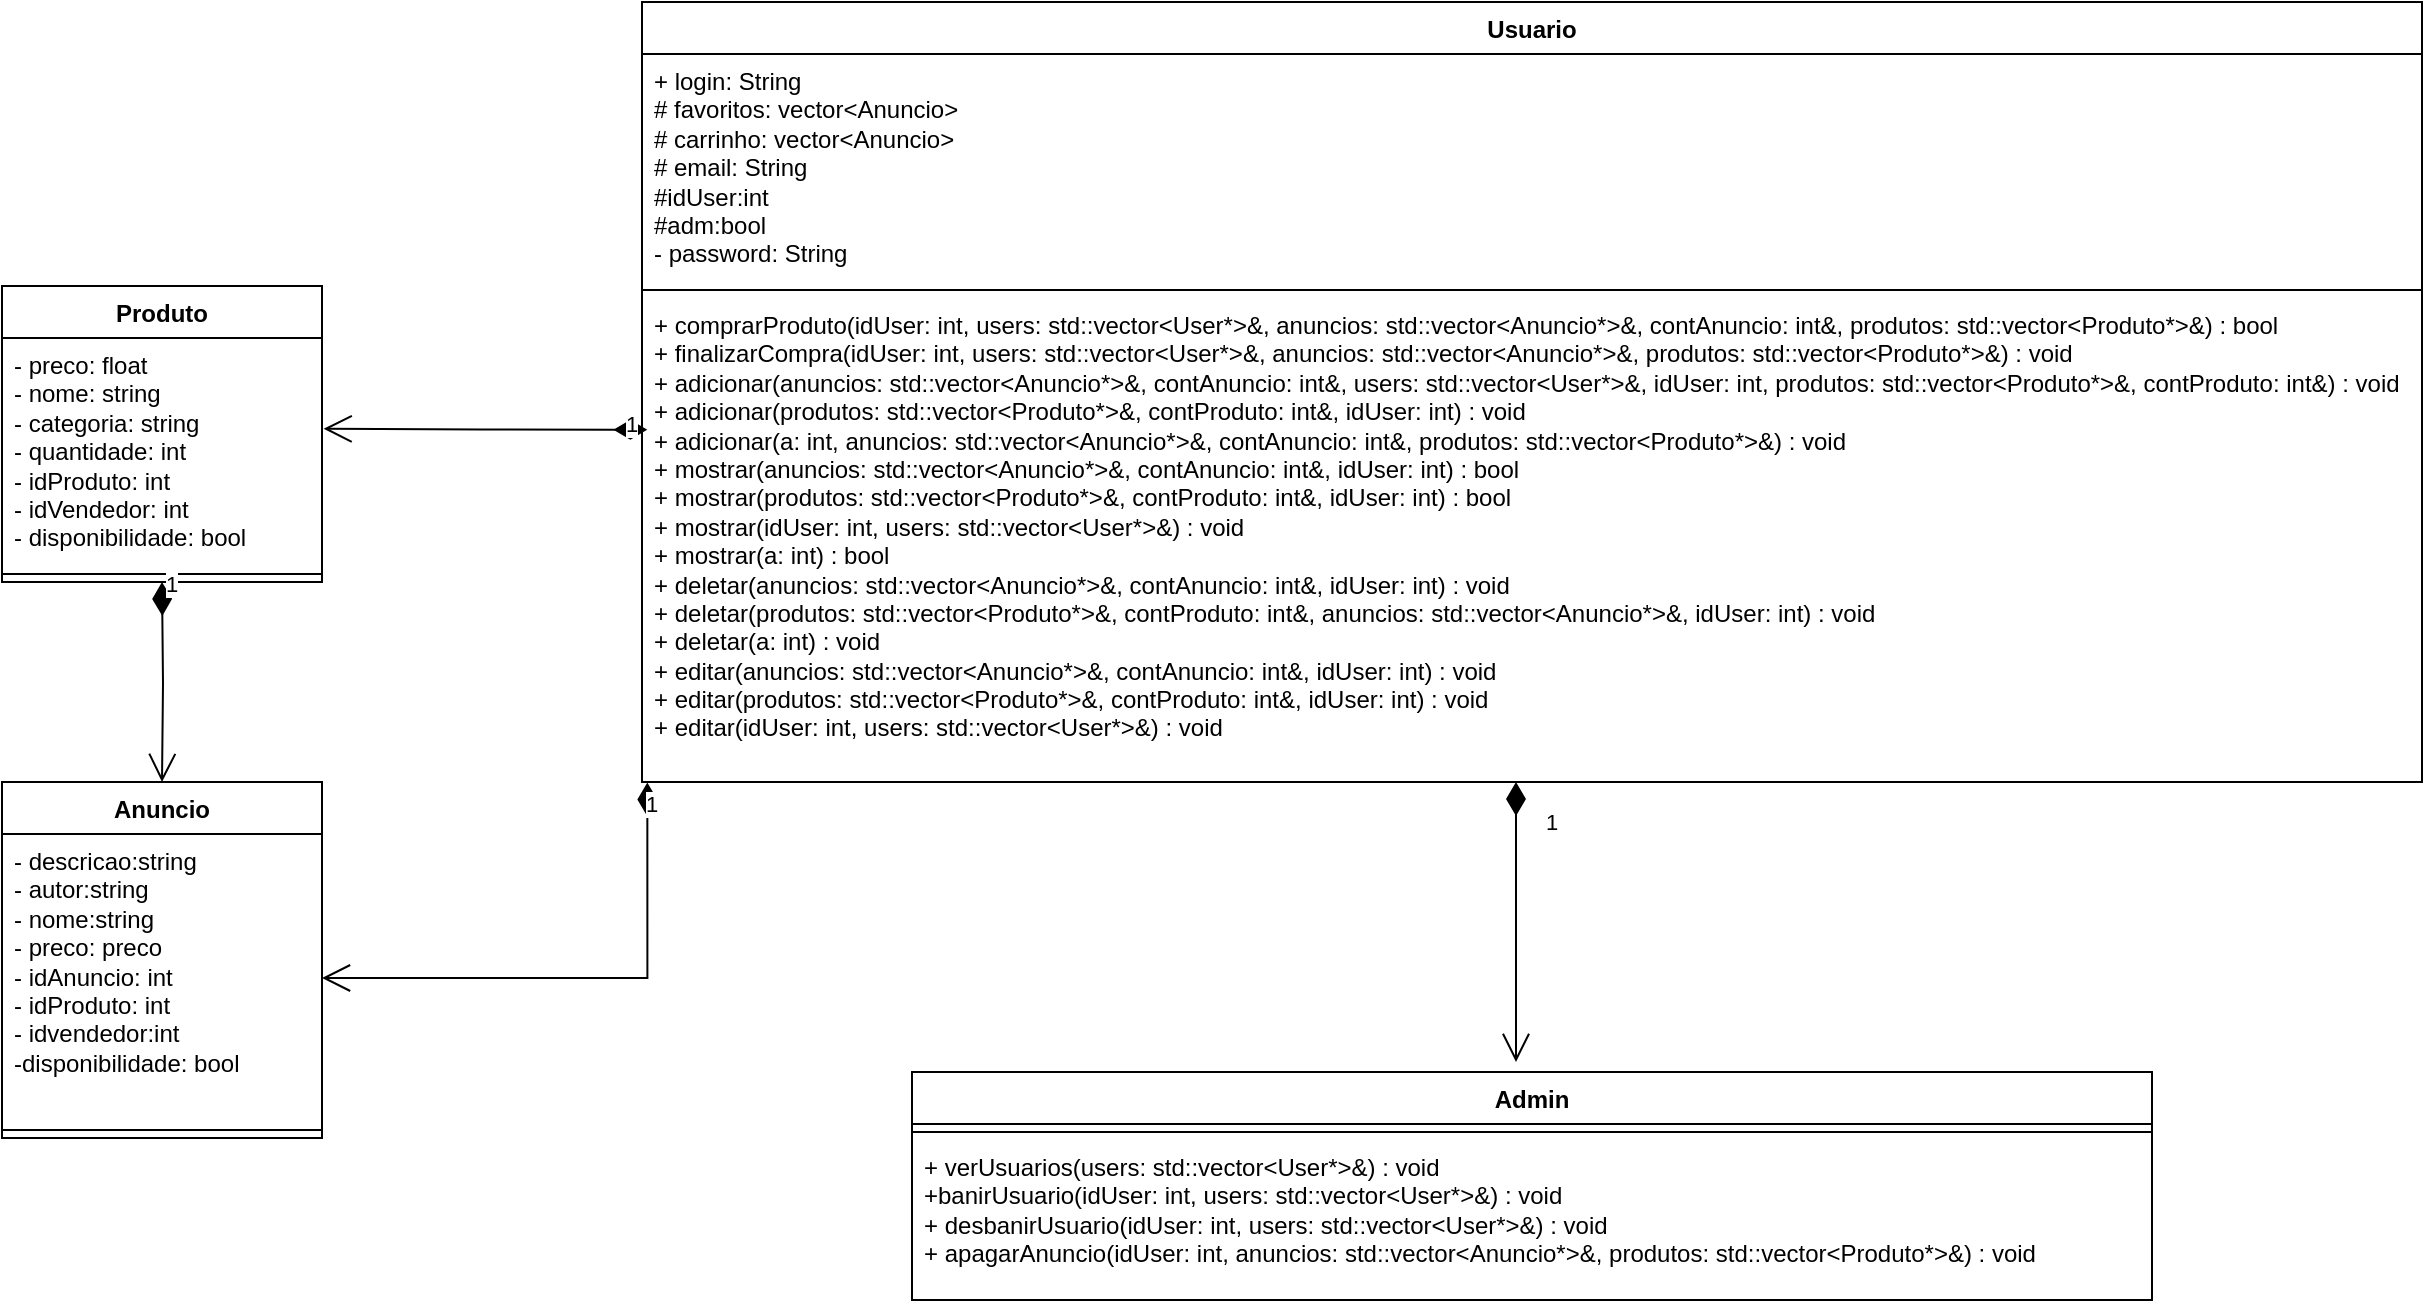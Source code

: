 <mxfile version="24.6.4" type="device">
  <diagram name="Página-1" id="4UtpIA5pA-jc6MiJ78ef">
    <mxGraphModel dx="926" dy="484" grid="1" gridSize="10" guides="1" tooltips="1" connect="1" arrows="1" fold="1" page="1" pageScale="1" pageWidth="827" pageHeight="1169" math="0" shadow="0">
      <root>
        <mxCell id="0" />
        <mxCell id="1" parent="0" />
        <mxCell id="GBDCZMwrN2OEnTVYeTNW-12" value="Usuario" style="swimlane;fontStyle=1;align=center;verticalAlign=top;childLayout=stackLayout;horizontal=1;startSize=26;horizontalStack=0;resizeParent=1;resizeParentMax=0;resizeLast=0;collapsible=1;marginBottom=0;whiteSpace=wrap;html=1;" parent="1" vertex="1">
          <mxGeometry x="390" y="50" width="890" height="390" as="geometry" />
        </mxCell>
        <mxCell id="GBDCZMwrN2OEnTVYeTNW-13" value="&lt;div&gt;&lt;div&gt;+ login: String&lt;br&gt;&lt;/div&gt;&lt;div&gt;# favoritos: vector&amp;lt;Anuncio&amp;gt;&lt;/div&gt;&lt;div&gt;# carrinho: vector&amp;lt;Anuncio&amp;gt;&lt;/div&gt;&lt;/div&gt;&lt;div&gt;# email: String&lt;/div&gt;&lt;div&gt;#idUser:int&lt;/div&gt;&lt;div&gt;#adm:bool&lt;/div&gt;&lt;div&gt;- password: String&lt;br&gt;&lt;/div&gt;" style="text;strokeColor=none;fillColor=none;align=left;verticalAlign=top;spacingLeft=4;spacingRight=4;overflow=hidden;rotatable=0;points=[[0,0.5],[1,0.5]];portConstraint=eastwest;whiteSpace=wrap;html=1;" parent="GBDCZMwrN2OEnTVYeTNW-12" vertex="1">
          <mxGeometry y="26" width="890" height="114" as="geometry" />
        </mxCell>
        <mxCell id="GBDCZMwrN2OEnTVYeTNW-14" value="" style="line;strokeWidth=1;fillColor=none;align=left;verticalAlign=middle;spacingTop=-1;spacingLeft=3;spacingRight=3;rotatable=0;labelPosition=right;points=[];portConstraint=eastwest;strokeColor=inherit;" parent="GBDCZMwrN2OEnTVYeTNW-12" vertex="1">
          <mxGeometry y="140" width="890" height="8" as="geometry" />
        </mxCell>
        <mxCell id="GBDCZMwrN2OEnTVYeTNW-15" value="+ comprarProduto(idUser: int, users: std::vector&amp;lt;User*&amp;gt;&amp;amp;, anuncios: std::vector&amp;lt;Anuncio*&amp;gt;&amp;amp;, contAnuncio: int&amp;amp;, produtos: std::vector&amp;lt;Produto*&amp;gt;&amp;amp;) : bool&amp;nbsp;&lt;br&gt;+ finalizarCompra(idUser: int, users: std::vector&amp;lt;User*&amp;gt;&amp;amp;, anuncios: std::vector&amp;lt;Anuncio*&amp;gt;&amp;amp;, produtos: std::vector&amp;lt;Produto*&amp;gt;&amp;amp;) : void&amp;nbsp;&lt;br&gt;+ adicionar(anuncios: std::vector&amp;lt;Anuncio*&amp;gt;&amp;amp;, contAnuncio: int&amp;amp;, users: std::vector&amp;lt;User*&amp;gt;&amp;amp;, idUser: int, produtos: std::vector&amp;lt;Produto*&amp;gt;&amp;amp;, contProduto: int&amp;amp;) : void&amp;nbsp;&lt;br&gt;+ adicionar(produtos: std::vector&amp;lt;Produto*&amp;gt;&amp;amp;, contProduto: int&amp;amp;, idUser: int) : void&amp;nbsp;&lt;br&gt;+ adicionar(a: int, anuncios: std::vector&amp;lt;Anuncio*&amp;gt;&amp;amp;, contAnuncio: int&amp;amp;, produtos: std::vector&amp;lt;Produto*&amp;gt;&amp;amp;) : void&amp;nbsp;&lt;br&gt;+ mostrar(anuncios: std::vector&amp;lt;Anuncio*&amp;gt;&amp;amp;, contAnuncio: int&amp;amp;, idUser: int) : bool&amp;nbsp;&lt;br&gt;+ mostrar(produtos: std::vector&amp;lt;Produto*&amp;gt;&amp;amp;, contProduto: int&amp;amp;, idUser: int) : bool&amp;nbsp;&lt;br&gt;+ mostrar(idUser: int, users: std::vector&amp;lt;User*&amp;gt;&amp;amp;) : void&amp;nbsp;&lt;br&gt;+ mostrar(a: int) : bool&amp;nbsp;&lt;br&gt;+ deletar(anuncios: std::vector&amp;lt;Anuncio*&amp;gt;&amp;amp;, contAnuncio: int&amp;amp;, idUser: int) : void&amp;nbsp;&lt;br&gt;+ deletar(produtos: std::vector&amp;lt;Produto*&amp;gt;&amp;amp;, contProduto: int&amp;amp;, anuncios: std::vector&amp;lt;Anuncio*&amp;gt;&amp;amp;, idUser: int) : void&amp;nbsp;&lt;br&gt;+ deletar(a: int) : void&amp;nbsp;&lt;br&gt;+ editar(anuncios: std::vector&amp;lt;Anuncio*&amp;gt;&amp;amp;, contAnuncio: int&amp;amp;, idUser: int) : void&amp;nbsp;&lt;br&gt;+ editar(produtos: std::vector&amp;lt;Produto*&amp;gt;&amp;amp;, contProduto: int&amp;amp;, idUser: int) : void&amp;nbsp;&lt;br&gt;+ editar(idUser: int, users: std::vector&amp;lt;User*&amp;gt;&amp;amp;) : void&amp;nbsp;" style="text;strokeColor=none;fillColor=none;align=left;verticalAlign=top;spacingLeft=4;spacingRight=4;overflow=hidden;rotatable=0;points=[[0,0.5],[1,0.5]];portConstraint=eastwest;whiteSpace=wrap;html=1;" parent="GBDCZMwrN2OEnTVYeTNW-12" vertex="1">
          <mxGeometry y="148" width="890" height="242" as="geometry" />
        </mxCell>
        <mxCell id="VvSZPGDxIsRxTQjycEGm-1" value="Anuncio" style="swimlane;fontStyle=1;align=center;verticalAlign=top;childLayout=stackLayout;horizontal=1;startSize=26;horizontalStack=0;resizeParent=1;resizeParentMax=0;resizeLast=0;collapsible=1;marginBottom=0;whiteSpace=wrap;html=1;" parent="1" vertex="1">
          <mxGeometry x="70" y="440" width="160" height="178" as="geometry" />
        </mxCell>
        <mxCell id="VvSZPGDxIsRxTQjycEGm-2" value="- descricao:string&lt;div&gt;- autor:string&lt;/div&gt;&lt;div&gt;- nome:string&lt;/div&gt;&lt;div&gt;- preco: preco&lt;/div&gt;&lt;div&gt;- idAnuncio: int&lt;/div&gt;&lt;div&gt;- idProduto: int&lt;/div&gt;&lt;div&gt;- idvendedor:int&lt;/div&gt;&lt;div&gt;-disponibilidade: bool&lt;/div&gt;" style="text;strokeColor=none;fillColor=none;align=left;verticalAlign=top;spacingLeft=4;spacingRight=4;overflow=hidden;rotatable=0;points=[[0,0.5],[1,0.5]];portConstraint=eastwest;whiteSpace=wrap;html=1;" parent="VvSZPGDxIsRxTQjycEGm-1" vertex="1">
          <mxGeometry y="26" width="160" height="144" as="geometry" />
        </mxCell>
        <mxCell id="VvSZPGDxIsRxTQjycEGm-3" value="" style="line;strokeWidth=1;fillColor=none;align=left;verticalAlign=middle;spacingTop=-1;spacingLeft=3;spacingRight=3;rotatable=0;labelPosition=right;points=[];portConstraint=eastwest;strokeColor=inherit;" parent="VvSZPGDxIsRxTQjycEGm-1" vertex="1">
          <mxGeometry y="170" width="160" height="8" as="geometry" />
        </mxCell>
        <mxCell id="VvSZPGDxIsRxTQjycEGm-5" value="Produto" style="swimlane;fontStyle=1;align=center;verticalAlign=top;childLayout=stackLayout;horizontal=1;startSize=26;horizontalStack=0;resizeParent=1;resizeParentMax=0;resizeLast=0;collapsible=1;marginBottom=0;whiteSpace=wrap;html=1;" parent="1" vertex="1">
          <mxGeometry x="70" y="192" width="160" height="148" as="geometry" />
        </mxCell>
        <mxCell id="VvSZPGDxIsRxTQjycEGm-6" value="- preco: float&lt;div&gt;- nome: string&lt;/div&gt;&lt;div&gt;- categoria: string&lt;/div&gt;&lt;div&gt;- quantidade: int&lt;/div&gt;&lt;div&gt;- idProduto: int&lt;/div&gt;&lt;div&gt;- idVendedor: int&lt;/div&gt;&lt;div&gt;- disponibilidade: bool&lt;/div&gt;" style="text;strokeColor=none;fillColor=none;align=left;verticalAlign=top;spacingLeft=4;spacingRight=4;overflow=hidden;rotatable=0;points=[[0,0.5],[1,0.5]];portConstraint=eastwest;whiteSpace=wrap;html=1;" parent="VvSZPGDxIsRxTQjycEGm-5" vertex="1">
          <mxGeometry y="26" width="160" height="114" as="geometry" />
        </mxCell>
        <mxCell id="VvSZPGDxIsRxTQjycEGm-7" value="" style="line;strokeWidth=1;fillColor=none;align=left;verticalAlign=middle;spacingTop=-1;spacingLeft=3;spacingRight=3;rotatable=0;labelPosition=right;points=[];portConstraint=eastwest;strokeColor=inherit;" parent="VvSZPGDxIsRxTQjycEGm-5" vertex="1">
          <mxGeometry y="140" width="160" height="8" as="geometry" />
        </mxCell>
        <mxCell id="wye94LXmquLPsYtdrSX1-1" value="Admin" style="swimlane;fontStyle=1;align=center;verticalAlign=top;childLayout=stackLayout;horizontal=1;startSize=26;horizontalStack=0;resizeParent=1;resizeParentMax=0;resizeLast=0;collapsible=1;marginBottom=0;whiteSpace=wrap;html=1;" parent="1" vertex="1">
          <mxGeometry x="525" y="585" width="620" height="114" as="geometry" />
        </mxCell>
        <mxCell id="wye94LXmquLPsYtdrSX1-3" value="" style="line;strokeWidth=1;fillColor=none;align=left;verticalAlign=middle;spacingTop=-1;spacingLeft=3;spacingRight=3;rotatable=0;labelPosition=right;points=[];portConstraint=eastwest;strokeColor=inherit;" parent="wye94LXmquLPsYtdrSX1-1" vertex="1">
          <mxGeometry y="26" width="620" height="8" as="geometry" />
        </mxCell>
        <mxCell id="wye94LXmquLPsYtdrSX1-4" value="+ verUsuarios(users: std::vector&amp;lt;User*&amp;gt;&amp;amp;) : void&amp;nbsp;&lt;br&gt;+banirUsuario(idUser: int, users: std::vector&amp;lt;User*&amp;gt;&amp;amp;) : void&amp;nbsp;&lt;br&gt;+ desbanirUsuario(idUser: int, users: std::vector&amp;lt;User*&amp;gt;&amp;amp;) : void&amp;nbsp;&lt;br&gt;+ apagarAnuncio(idUser: int, anuncios: std::vector&amp;lt;Anuncio*&amp;gt;&amp;amp;, produtos: std::vector&amp;lt;Produto*&amp;gt;&amp;amp;) : void" style="text;strokeColor=none;fillColor=none;align=left;verticalAlign=top;spacingLeft=4;spacingRight=4;overflow=hidden;rotatable=0;points=[[0,0.5],[1,0.5]];portConstraint=eastwest;whiteSpace=wrap;html=1;" parent="wye94LXmquLPsYtdrSX1-1" vertex="1">
          <mxGeometry y="34" width="620" height="80" as="geometry" />
        </mxCell>
        <mxCell id="UDinMH0zXlOuDVSIy3Xu-1" value="1" style="endArrow=open;html=1;endSize=12;startArrow=diamondThin;startSize=14;startFill=1;edgeStyle=orthogonalEdgeStyle;align=left;verticalAlign=bottom;rounded=0;" parent="1" edge="1">
          <mxGeometry x="-0.571" y="13" relative="1" as="geometry">
            <mxPoint x="827" y="440" as="sourcePoint" />
            <mxPoint x="827" y="580" as="targetPoint" />
            <mxPoint y="-1" as="offset" />
          </mxGeometry>
        </mxCell>
        <mxCell id="loWfSdcHEK-Fj34NWBAS-1" value="1" style="endArrow=open;html=1;endSize=12;startArrow=diamondThin;startSize=14;startFill=1;edgeStyle=orthogonalEdgeStyle;align=left;verticalAlign=bottom;rounded=0;entryX=0.5;entryY=0;entryDx=0;entryDy=0;" edge="1" parent="1" target="VvSZPGDxIsRxTQjycEGm-1">
          <mxGeometry x="-0.801" relative="1" as="geometry">
            <mxPoint x="150" y="340" as="sourcePoint" />
            <mxPoint x="300" y="380" as="targetPoint" />
            <mxPoint as="offset" />
          </mxGeometry>
        </mxCell>
        <mxCell id="loWfSdcHEK-Fj34NWBAS-2" value="1" style="endArrow=open;html=1;endSize=12;startArrow=diamondThin;startSize=14;startFill=1;edgeStyle=orthogonalEdgeStyle;align=left;verticalAlign=bottom;rounded=0;exitX=0.003;exitY=0.272;exitDx=0;exitDy=0;exitPerimeter=0;entryX=1.005;entryY=0.398;entryDx=0;entryDy=0;entryPerimeter=0;" edge="1" parent="1" source="GBDCZMwrN2OEnTVYeTNW-15" target="VvSZPGDxIsRxTQjycEGm-6">
          <mxGeometry x="-0.844" y="6" relative="1" as="geometry">
            <mxPoint x="210" y="380" as="sourcePoint" />
            <mxPoint x="370" y="380" as="targetPoint" />
            <mxPoint as="offset" />
          </mxGeometry>
        </mxCell>
        <mxCell id="loWfSdcHEK-Fj34NWBAS-3" value="1" style="endArrow=open;html=1;endSize=12;startArrow=diamondThin;startSize=14;startFill=1;edgeStyle=orthogonalEdgeStyle;align=left;verticalAlign=bottom;rounded=0;exitX=0.003;exitY=1.001;exitDx=0;exitDy=0;exitPerimeter=0;entryX=1;entryY=0.5;entryDx=0;entryDy=0;" edge="1" parent="1" source="GBDCZMwrN2OEnTVYeTNW-15" target="VvSZPGDxIsRxTQjycEGm-2">
          <mxGeometry x="-0.848" y="-3" relative="1" as="geometry">
            <mxPoint x="280" y="510" as="sourcePoint" />
            <mxPoint x="440" y="510" as="targetPoint" />
            <mxPoint as="offset" />
          </mxGeometry>
        </mxCell>
      </root>
    </mxGraphModel>
  </diagram>
</mxfile>
